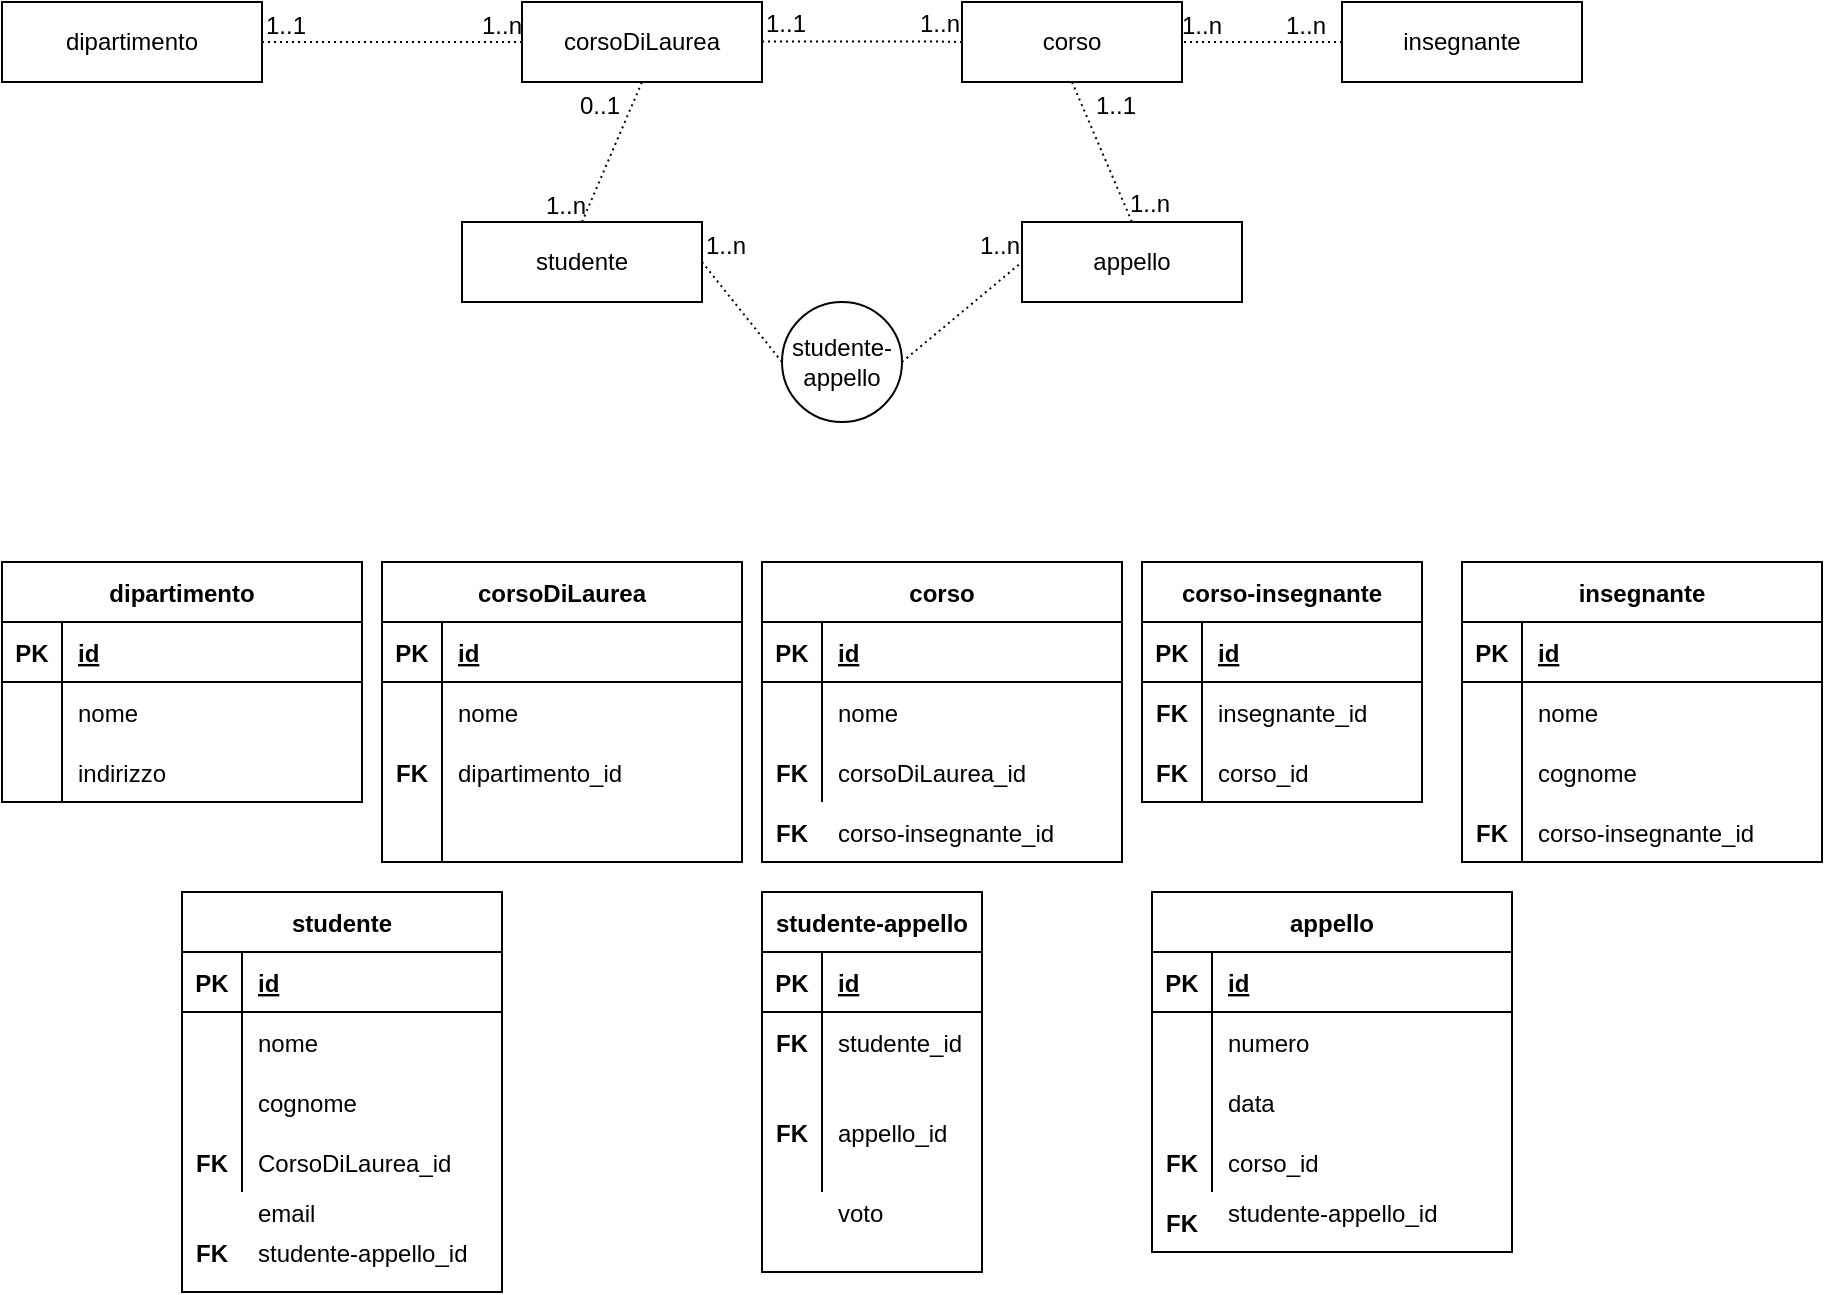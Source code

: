 <mxfile version="16.2.4" type="github">
  <diagram id="rAStjcUf-QDUmTnVniuo" name="Page-1">
    <mxGraphModel dx="1422" dy="697" grid="1" gridSize="10" guides="1" tooltips="1" connect="1" arrows="1" fold="1" page="1" pageScale="1" pageWidth="1169" pageHeight="827" math="0" shadow="0">
      <root>
        <mxCell id="0" />
        <mxCell id="1" parent="0" />
        <mxCell id="e-9_8XcDqdagZd8QHUEI-1" value="dipartimento" style="rounded=0;whiteSpace=wrap;html=1;" parent="1" vertex="1">
          <mxGeometry x="10" y="10" width="130" height="40" as="geometry" />
        </mxCell>
        <mxCell id="e-9_8XcDqdagZd8QHUEI-2" value="corsoDiLaurea" style="rounded=0;whiteSpace=wrap;html=1;" parent="1" vertex="1">
          <mxGeometry x="270" y="10" width="120" height="40" as="geometry" />
        </mxCell>
        <mxCell id="e-9_8XcDqdagZd8QHUEI-3" value="corso" style="rounded=0;whiteSpace=wrap;html=1;" parent="1" vertex="1">
          <mxGeometry x="490" y="10" width="110" height="40" as="geometry" />
        </mxCell>
        <mxCell id="e-9_8XcDqdagZd8QHUEI-4" value="insegnante" style="rounded=0;whiteSpace=wrap;html=1;" parent="1" vertex="1">
          <mxGeometry x="680" y="10" width="120" height="40" as="geometry" />
        </mxCell>
        <mxCell id="e-9_8XcDqdagZd8QHUEI-5" value="appello" style="rounded=0;whiteSpace=wrap;html=1;" parent="1" vertex="1">
          <mxGeometry x="520" y="120" width="110" height="40" as="geometry" />
        </mxCell>
        <mxCell id="e-9_8XcDqdagZd8QHUEI-6" value="studente" style="rounded=0;whiteSpace=wrap;html=1;" parent="1" vertex="1">
          <mxGeometry x="240" y="120" width="120" height="40" as="geometry" />
        </mxCell>
        <mxCell id="e-9_8XcDqdagZd8QHUEI-8" value="" style="endArrow=none;html=1;rounded=0;dashed=1;dashPattern=1 2;entryX=0;entryY=0.75;entryDx=0;entryDy=0;" parent="1" edge="1">
          <mxGeometry relative="1" as="geometry">
            <mxPoint x="140" y="30" as="sourcePoint" />
            <mxPoint x="270" y="30" as="targetPoint" />
            <Array as="points">
              <mxPoint x="230" y="30" />
            </Array>
          </mxGeometry>
        </mxCell>
        <mxCell id="e-9_8XcDqdagZd8QHUEI-9" value="1..1" style="resizable=0;html=1;align=left;verticalAlign=bottom;" parent="e-9_8XcDqdagZd8QHUEI-8" connectable="0" vertex="1">
          <mxGeometry x="-1" relative="1" as="geometry" />
        </mxCell>
        <mxCell id="e-9_8XcDqdagZd8QHUEI-10" value="1..n" style="resizable=0;html=1;align=right;verticalAlign=bottom;" parent="e-9_8XcDqdagZd8QHUEI-8" connectable="0" vertex="1">
          <mxGeometry x="1" relative="1" as="geometry" />
        </mxCell>
        <mxCell id="e-9_8XcDqdagZd8QHUEI-14" value="" style="endArrow=none;html=1;rounded=0;dashed=1;dashPattern=1 2;" parent="1" edge="1">
          <mxGeometry relative="1" as="geometry">
            <mxPoint x="390" y="29.8" as="sourcePoint" />
            <mxPoint x="490" y="30" as="targetPoint" />
            <Array as="points">
              <mxPoint x="480" y="29.8" />
            </Array>
          </mxGeometry>
        </mxCell>
        <mxCell id="e-9_8XcDqdagZd8QHUEI-15" value="1..1" style="resizable=0;html=1;align=left;verticalAlign=bottom;" parent="e-9_8XcDqdagZd8QHUEI-14" connectable="0" vertex="1">
          <mxGeometry x="-1" relative="1" as="geometry" />
        </mxCell>
        <mxCell id="e-9_8XcDqdagZd8QHUEI-16" value="1..n" style="resizable=0;html=1;align=right;verticalAlign=bottom;" parent="e-9_8XcDqdagZd8QHUEI-14" connectable="0" vertex="1">
          <mxGeometry x="1" relative="1" as="geometry" />
        </mxCell>
        <mxCell id="e-9_8XcDqdagZd8QHUEI-17" value="" style="endArrow=none;html=1;rounded=0;dashed=1;dashPattern=1 2;entryX=0.5;entryY=0;entryDx=0;entryDy=0;exitX=0.5;exitY=1;exitDx=0;exitDy=0;" parent="1" source="e-9_8XcDqdagZd8QHUEI-3" target="e-9_8XcDqdagZd8QHUEI-5" edge="1">
          <mxGeometry relative="1" as="geometry">
            <mxPoint x="580" y="50" as="sourcePoint" />
            <mxPoint x="630" y="120" as="targetPoint" />
          </mxGeometry>
        </mxCell>
        <mxCell id="e-9_8XcDqdagZd8QHUEI-18" value="1..1" style="resizable=0;html=1;align=left;verticalAlign=bottom;" parent="e-9_8XcDqdagZd8QHUEI-17" connectable="0" vertex="1">
          <mxGeometry x="-1" relative="1" as="geometry">
            <mxPoint x="10" y="20" as="offset" />
          </mxGeometry>
        </mxCell>
        <mxCell id="e-9_8XcDqdagZd8QHUEI-19" value="1..n" style="resizable=0;html=1;align=right;verticalAlign=bottom;" parent="e-9_8XcDqdagZd8QHUEI-17" connectable="0" vertex="1">
          <mxGeometry x="1" relative="1" as="geometry">
            <mxPoint x="20" as="offset" />
          </mxGeometry>
        </mxCell>
        <mxCell id="e-9_8XcDqdagZd8QHUEI-20" value="" style="endArrow=none;html=1;rounded=0;dashed=1;dashPattern=1 2;entryX=1;entryY=0.5;entryDx=0;entryDy=0;exitX=0;exitY=0.5;exitDx=0;exitDy=0;" parent="1" source="e-9_8XcDqdagZd8QHUEI-4" target="e-9_8XcDqdagZd8QHUEI-3" edge="1">
          <mxGeometry relative="1" as="geometry">
            <mxPoint x="470" y="120" as="sourcePoint" />
            <mxPoint x="510" y="50" as="targetPoint" />
          </mxGeometry>
        </mxCell>
        <mxCell id="e-9_8XcDqdagZd8QHUEI-21" value="1..n" style="resizable=0;html=1;align=left;verticalAlign=bottom;" parent="e-9_8XcDqdagZd8QHUEI-20" connectable="0" vertex="1">
          <mxGeometry x="-1" relative="1" as="geometry">
            <mxPoint x="-30" as="offset" />
          </mxGeometry>
        </mxCell>
        <mxCell id="e-9_8XcDqdagZd8QHUEI-22" value="1..n" style="resizable=0;html=1;align=right;verticalAlign=bottom;" parent="e-9_8XcDqdagZd8QHUEI-20" connectable="0" vertex="1">
          <mxGeometry x="1" relative="1" as="geometry">
            <mxPoint x="20" as="offset" />
          </mxGeometry>
        </mxCell>
        <mxCell id="e-9_8XcDqdagZd8QHUEI-23" value="" style="endArrow=none;html=1;rounded=0;dashed=1;dashPattern=1 2;exitX=0.5;exitY=0;exitDx=0;exitDy=0;entryX=0.5;entryY=1;entryDx=0;entryDy=0;" parent="1" source="e-9_8XcDqdagZd8QHUEI-6" target="e-9_8XcDqdagZd8QHUEI-2" edge="1">
          <mxGeometry relative="1" as="geometry">
            <mxPoint x="210" y="90" as="sourcePoint" />
            <mxPoint x="300" y="50" as="targetPoint" />
          </mxGeometry>
        </mxCell>
        <mxCell id="e-9_8XcDqdagZd8QHUEI-24" value="1..n" style="resizable=0;html=1;align=left;verticalAlign=bottom;" parent="e-9_8XcDqdagZd8QHUEI-23" connectable="0" vertex="1">
          <mxGeometry x="-1" relative="1" as="geometry">
            <mxPoint x="-20" as="offset" />
          </mxGeometry>
        </mxCell>
        <mxCell id="e-9_8XcDqdagZd8QHUEI-25" value="0..1" style="resizable=0;html=1;align=right;verticalAlign=bottom;" parent="e-9_8XcDqdagZd8QHUEI-23" connectable="0" vertex="1">
          <mxGeometry x="1" relative="1" as="geometry">
            <mxPoint x="-10" y="20" as="offset" />
          </mxGeometry>
        </mxCell>
        <mxCell id="e-9_8XcDqdagZd8QHUEI-26" value="" style="endArrow=none;html=1;rounded=0;dashed=1;dashPattern=1 2;entryX=0;entryY=0.5;entryDx=0;entryDy=0;exitX=1;exitY=0.5;exitDx=0;exitDy=0;startArrow=none;" parent="1" source="Q4ytM9tnfCMZLPl8g_HO-3" target="e-9_8XcDqdagZd8QHUEI-5" edge="1">
          <mxGeometry relative="1" as="geometry">
            <mxPoint x="370" y="199.76" as="sourcePoint" />
            <mxPoint x="530" y="199.76" as="targetPoint" />
          </mxGeometry>
        </mxCell>
        <mxCell id="e-9_8XcDqdagZd8QHUEI-28" value="1..n" style="resizable=0;html=1;align=right;verticalAlign=bottom;" parent="e-9_8XcDqdagZd8QHUEI-26" connectable="0" vertex="1">
          <mxGeometry x="1" relative="1" as="geometry" />
        </mxCell>
        <mxCell id="e-9_8XcDqdagZd8QHUEI-34" value="dipartimento" style="shape=table;startSize=30;container=1;collapsible=1;childLayout=tableLayout;fixedRows=1;rowLines=0;fontStyle=1;align=center;resizeLast=1;" parent="1" vertex="1">
          <mxGeometry x="10" y="290" width="180" height="120" as="geometry" />
        </mxCell>
        <mxCell id="e-9_8XcDqdagZd8QHUEI-35" value="" style="shape=tableRow;horizontal=0;startSize=0;swimlaneHead=0;swimlaneBody=0;fillColor=none;collapsible=0;dropTarget=0;points=[[0,0.5],[1,0.5]];portConstraint=eastwest;top=0;left=0;right=0;bottom=1;" parent="e-9_8XcDqdagZd8QHUEI-34" vertex="1">
          <mxGeometry y="30" width="180" height="30" as="geometry" />
        </mxCell>
        <mxCell id="e-9_8XcDqdagZd8QHUEI-36" value="PK" style="shape=partialRectangle;connectable=0;fillColor=none;top=0;left=0;bottom=0;right=0;fontStyle=1;overflow=hidden;" parent="e-9_8XcDqdagZd8QHUEI-35" vertex="1">
          <mxGeometry width="30" height="30" as="geometry">
            <mxRectangle width="30" height="30" as="alternateBounds" />
          </mxGeometry>
        </mxCell>
        <mxCell id="e-9_8XcDqdagZd8QHUEI-37" value="id" style="shape=partialRectangle;connectable=0;fillColor=none;top=0;left=0;bottom=0;right=0;align=left;spacingLeft=6;fontStyle=5;overflow=hidden;" parent="e-9_8XcDqdagZd8QHUEI-35" vertex="1">
          <mxGeometry x="30" width="150" height="30" as="geometry">
            <mxRectangle width="150" height="30" as="alternateBounds" />
          </mxGeometry>
        </mxCell>
        <mxCell id="e-9_8XcDqdagZd8QHUEI-38" value="" style="shape=tableRow;horizontal=0;startSize=0;swimlaneHead=0;swimlaneBody=0;fillColor=none;collapsible=0;dropTarget=0;points=[[0,0.5],[1,0.5]];portConstraint=eastwest;top=0;left=0;right=0;bottom=0;" parent="e-9_8XcDqdagZd8QHUEI-34" vertex="1">
          <mxGeometry y="60" width="180" height="30" as="geometry" />
        </mxCell>
        <mxCell id="e-9_8XcDqdagZd8QHUEI-39" value="" style="shape=partialRectangle;connectable=0;fillColor=none;top=0;left=0;bottom=0;right=0;editable=1;overflow=hidden;" parent="e-9_8XcDqdagZd8QHUEI-38" vertex="1">
          <mxGeometry width="30" height="30" as="geometry">
            <mxRectangle width="30" height="30" as="alternateBounds" />
          </mxGeometry>
        </mxCell>
        <mxCell id="e-9_8XcDqdagZd8QHUEI-40" value="nome" style="shape=partialRectangle;connectable=0;fillColor=none;top=0;left=0;bottom=0;right=0;align=left;spacingLeft=6;overflow=hidden;" parent="e-9_8XcDqdagZd8QHUEI-38" vertex="1">
          <mxGeometry x="30" width="150" height="30" as="geometry">
            <mxRectangle width="150" height="30" as="alternateBounds" />
          </mxGeometry>
        </mxCell>
        <mxCell id="e-9_8XcDqdagZd8QHUEI-41" value="" style="shape=tableRow;horizontal=0;startSize=0;swimlaneHead=0;swimlaneBody=0;fillColor=none;collapsible=0;dropTarget=0;points=[[0,0.5],[1,0.5]];portConstraint=eastwest;top=0;left=0;right=0;bottom=0;" parent="e-9_8XcDqdagZd8QHUEI-34" vertex="1">
          <mxGeometry y="90" width="180" height="30" as="geometry" />
        </mxCell>
        <mxCell id="e-9_8XcDqdagZd8QHUEI-42" value="" style="shape=partialRectangle;connectable=0;fillColor=none;top=0;left=0;bottom=0;right=0;editable=1;overflow=hidden;" parent="e-9_8XcDqdagZd8QHUEI-41" vertex="1">
          <mxGeometry width="30" height="30" as="geometry">
            <mxRectangle width="30" height="30" as="alternateBounds" />
          </mxGeometry>
        </mxCell>
        <mxCell id="e-9_8XcDqdagZd8QHUEI-43" value="indirizzo" style="shape=partialRectangle;connectable=0;fillColor=none;top=0;left=0;bottom=0;right=0;align=left;spacingLeft=6;overflow=hidden;" parent="e-9_8XcDqdagZd8QHUEI-41" vertex="1">
          <mxGeometry x="30" width="150" height="30" as="geometry">
            <mxRectangle width="150" height="30" as="alternateBounds" />
          </mxGeometry>
        </mxCell>
        <mxCell id="e-9_8XcDqdagZd8QHUEI-47" value="corsoDiLaurea" style="shape=table;startSize=30;container=1;collapsible=1;childLayout=tableLayout;fixedRows=1;rowLines=0;fontStyle=1;align=center;resizeLast=1;" parent="1" vertex="1">
          <mxGeometry x="200" y="290" width="180" height="150" as="geometry" />
        </mxCell>
        <mxCell id="e-9_8XcDqdagZd8QHUEI-48" value="" style="shape=tableRow;horizontal=0;startSize=0;swimlaneHead=0;swimlaneBody=0;fillColor=none;collapsible=0;dropTarget=0;points=[[0,0.5],[1,0.5]];portConstraint=eastwest;top=0;left=0;right=0;bottom=1;" parent="e-9_8XcDqdagZd8QHUEI-47" vertex="1">
          <mxGeometry y="30" width="180" height="30" as="geometry" />
        </mxCell>
        <mxCell id="e-9_8XcDqdagZd8QHUEI-49" value="PK" style="shape=partialRectangle;connectable=0;fillColor=none;top=0;left=0;bottom=0;right=0;fontStyle=1;overflow=hidden;" parent="e-9_8XcDqdagZd8QHUEI-48" vertex="1">
          <mxGeometry width="30" height="30" as="geometry">
            <mxRectangle width="30" height="30" as="alternateBounds" />
          </mxGeometry>
        </mxCell>
        <mxCell id="e-9_8XcDqdagZd8QHUEI-50" value="id" style="shape=partialRectangle;connectable=0;fillColor=none;top=0;left=0;bottom=0;right=0;align=left;spacingLeft=6;fontStyle=5;overflow=hidden;" parent="e-9_8XcDqdagZd8QHUEI-48" vertex="1">
          <mxGeometry x="30" width="150" height="30" as="geometry">
            <mxRectangle width="150" height="30" as="alternateBounds" />
          </mxGeometry>
        </mxCell>
        <mxCell id="e-9_8XcDqdagZd8QHUEI-51" value="" style="shape=tableRow;horizontal=0;startSize=0;swimlaneHead=0;swimlaneBody=0;fillColor=none;collapsible=0;dropTarget=0;points=[[0,0.5],[1,0.5]];portConstraint=eastwest;top=0;left=0;right=0;bottom=0;" parent="e-9_8XcDqdagZd8QHUEI-47" vertex="1">
          <mxGeometry y="60" width="180" height="30" as="geometry" />
        </mxCell>
        <mxCell id="e-9_8XcDqdagZd8QHUEI-52" value="" style="shape=partialRectangle;connectable=0;fillColor=none;top=0;left=0;bottom=0;right=0;editable=1;overflow=hidden;" parent="e-9_8XcDqdagZd8QHUEI-51" vertex="1">
          <mxGeometry width="30" height="30" as="geometry">
            <mxRectangle width="30" height="30" as="alternateBounds" />
          </mxGeometry>
        </mxCell>
        <mxCell id="e-9_8XcDqdagZd8QHUEI-53" value="nome" style="shape=partialRectangle;connectable=0;fillColor=none;top=0;left=0;bottom=0;right=0;align=left;spacingLeft=6;overflow=hidden;" parent="e-9_8XcDqdagZd8QHUEI-51" vertex="1">
          <mxGeometry x="30" width="150" height="30" as="geometry">
            <mxRectangle width="150" height="30" as="alternateBounds" />
          </mxGeometry>
        </mxCell>
        <mxCell id="e-9_8XcDqdagZd8QHUEI-54" value="" style="shape=tableRow;horizontal=0;startSize=0;swimlaneHead=0;swimlaneBody=0;fillColor=none;collapsible=0;dropTarget=0;points=[[0,0.5],[1,0.5]];portConstraint=eastwest;top=0;left=0;right=0;bottom=0;" parent="e-9_8XcDqdagZd8QHUEI-47" vertex="1">
          <mxGeometry y="90" width="180" height="30" as="geometry" />
        </mxCell>
        <mxCell id="e-9_8XcDqdagZd8QHUEI-55" value="FK" style="shape=partialRectangle;connectable=0;fillColor=none;top=0;left=0;bottom=0;right=0;editable=1;overflow=hidden;fontStyle=1" parent="e-9_8XcDqdagZd8QHUEI-54" vertex="1">
          <mxGeometry width="30" height="30" as="geometry">
            <mxRectangle width="30" height="30" as="alternateBounds" />
          </mxGeometry>
        </mxCell>
        <mxCell id="e-9_8XcDqdagZd8QHUEI-56" value="dipartimento_id" style="shape=partialRectangle;connectable=0;fillColor=none;top=0;left=0;bottom=0;right=0;align=left;spacingLeft=6;overflow=hidden;" parent="e-9_8XcDqdagZd8QHUEI-54" vertex="1">
          <mxGeometry x="30" width="150" height="30" as="geometry">
            <mxRectangle width="150" height="30" as="alternateBounds" />
          </mxGeometry>
        </mxCell>
        <mxCell id="e-9_8XcDqdagZd8QHUEI-57" value="" style="shape=tableRow;horizontal=0;startSize=0;swimlaneHead=0;swimlaneBody=0;fillColor=none;collapsible=0;dropTarget=0;points=[[0,0.5],[1,0.5]];portConstraint=eastwest;top=0;left=0;right=0;bottom=0;" parent="e-9_8XcDqdagZd8QHUEI-47" vertex="1">
          <mxGeometry y="120" width="180" height="30" as="geometry" />
        </mxCell>
        <mxCell id="e-9_8XcDqdagZd8QHUEI-58" value="" style="shape=partialRectangle;connectable=0;fillColor=none;top=0;left=0;bottom=0;right=0;editable=1;overflow=hidden;" parent="e-9_8XcDqdagZd8QHUEI-57" vertex="1">
          <mxGeometry width="30" height="30" as="geometry">
            <mxRectangle width="30" height="30" as="alternateBounds" />
          </mxGeometry>
        </mxCell>
        <mxCell id="e-9_8XcDqdagZd8QHUEI-59" value="" style="shape=partialRectangle;connectable=0;fillColor=none;top=0;left=0;bottom=0;right=0;align=left;spacingLeft=6;overflow=hidden;" parent="e-9_8XcDqdagZd8QHUEI-57" vertex="1">
          <mxGeometry x="30" width="150" height="30" as="geometry">
            <mxRectangle width="150" height="30" as="alternateBounds" />
          </mxGeometry>
        </mxCell>
        <mxCell id="e-9_8XcDqdagZd8QHUEI-60" value="corso" style="shape=table;startSize=30;container=1;collapsible=1;childLayout=tableLayout;fixedRows=1;rowLines=0;fontStyle=1;align=center;resizeLast=1;" parent="1" vertex="1">
          <mxGeometry x="390" y="290" width="180" height="150" as="geometry" />
        </mxCell>
        <mxCell id="e-9_8XcDqdagZd8QHUEI-61" value="" style="shape=tableRow;horizontal=0;startSize=0;swimlaneHead=0;swimlaneBody=0;fillColor=none;collapsible=0;dropTarget=0;points=[[0,0.5],[1,0.5]];portConstraint=eastwest;top=0;left=0;right=0;bottom=1;" parent="e-9_8XcDqdagZd8QHUEI-60" vertex="1">
          <mxGeometry y="30" width="180" height="30" as="geometry" />
        </mxCell>
        <mxCell id="e-9_8XcDqdagZd8QHUEI-62" value="PK" style="shape=partialRectangle;connectable=0;fillColor=none;top=0;left=0;bottom=0;right=0;fontStyle=1;overflow=hidden;" parent="e-9_8XcDqdagZd8QHUEI-61" vertex="1">
          <mxGeometry width="30" height="30" as="geometry">
            <mxRectangle width="30" height="30" as="alternateBounds" />
          </mxGeometry>
        </mxCell>
        <mxCell id="e-9_8XcDqdagZd8QHUEI-63" value="id" style="shape=partialRectangle;connectable=0;fillColor=none;top=0;left=0;bottom=0;right=0;align=left;spacingLeft=6;fontStyle=5;overflow=hidden;" parent="e-9_8XcDqdagZd8QHUEI-61" vertex="1">
          <mxGeometry x="30" width="150" height="30" as="geometry">
            <mxRectangle width="150" height="30" as="alternateBounds" />
          </mxGeometry>
        </mxCell>
        <mxCell id="e-9_8XcDqdagZd8QHUEI-64" value="" style="shape=tableRow;horizontal=0;startSize=0;swimlaneHead=0;swimlaneBody=0;fillColor=none;collapsible=0;dropTarget=0;points=[[0,0.5],[1,0.5]];portConstraint=eastwest;top=0;left=0;right=0;bottom=0;" parent="e-9_8XcDqdagZd8QHUEI-60" vertex="1">
          <mxGeometry y="60" width="180" height="30" as="geometry" />
        </mxCell>
        <mxCell id="e-9_8XcDqdagZd8QHUEI-65" value="" style="shape=partialRectangle;connectable=0;fillColor=none;top=0;left=0;bottom=0;right=0;editable=1;overflow=hidden;" parent="e-9_8XcDqdagZd8QHUEI-64" vertex="1">
          <mxGeometry width="30" height="30" as="geometry">
            <mxRectangle width="30" height="30" as="alternateBounds" />
          </mxGeometry>
        </mxCell>
        <mxCell id="e-9_8XcDqdagZd8QHUEI-66" value="nome" style="shape=partialRectangle;connectable=0;fillColor=none;top=0;left=0;bottom=0;right=0;align=left;spacingLeft=6;overflow=hidden;" parent="e-9_8XcDqdagZd8QHUEI-64" vertex="1">
          <mxGeometry x="30" width="150" height="30" as="geometry">
            <mxRectangle width="150" height="30" as="alternateBounds" />
          </mxGeometry>
        </mxCell>
        <mxCell id="e-9_8XcDqdagZd8QHUEI-70" value="" style="shape=tableRow;horizontal=0;startSize=0;swimlaneHead=0;swimlaneBody=0;fillColor=none;collapsible=0;dropTarget=0;points=[[0,0.5],[1,0.5]];portConstraint=eastwest;top=0;left=0;right=0;bottom=0;" parent="e-9_8XcDqdagZd8QHUEI-60" vertex="1">
          <mxGeometry y="90" width="180" height="30" as="geometry" />
        </mxCell>
        <mxCell id="e-9_8XcDqdagZd8QHUEI-71" value="FK" style="shape=partialRectangle;connectable=0;fillColor=none;top=0;left=0;bottom=0;right=0;editable=1;overflow=hidden;fontStyle=1" parent="e-9_8XcDqdagZd8QHUEI-70" vertex="1">
          <mxGeometry width="30" height="30" as="geometry">
            <mxRectangle width="30" height="30" as="alternateBounds" />
          </mxGeometry>
        </mxCell>
        <mxCell id="e-9_8XcDqdagZd8QHUEI-72" value="corsoDiLaurea_id" style="shape=partialRectangle;connectable=0;fillColor=none;top=0;left=0;bottom=0;right=0;align=left;spacingLeft=6;overflow=hidden;" parent="e-9_8XcDqdagZd8QHUEI-70" vertex="1">
          <mxGeometry x="30" width="150" height="30" as="geometry">
            <mxRectangle width="150" height="30" as="alternateBounds" />
          </mxGeometry>
        </mxCell>
        <mxCell id="e-9_8XcDqdagZd8QHUEI-75" value="" style="shape=tableRow;horizontal=0;startSize=0;swimlaneHead=0;swimlaneBody=0;fillColor=none;collapsible=0;dropTarget=0;points=[[0,0.5],[1,0.5]];portConstraint=eastwest;top=0;left=0;right=0;bottom=0;" parent="1" vertex="1">
          <mxGeometry x="10" y="399" width="180" height="30" as="geometry" />
        </mxCell>
        <mxCell id="e-9_8XcDqdagZd8QHUEI-79" value="studente" style="shape=table;startSize=30;container=1;collapsible=1;childLayout=tableLayout;fixedRows=1;rowLines=0;fontStyle=1;align=center;resizeLast=1;" parent="1" vertex="1">
          <mxGeometry x="100" y="455" width="160" height="200" as="geometry" />
        </mxCell>
        <mxCell id="e-9_8XcDqdagZd8QHUEI-80" value="" style="shape=tableRow;horizontal=0;startSize=0;swimlaneHead=0;swimlaneBody=0;fillColor=none;collapsible=0;dropTarget=0;points=[[0,0.5],[1,0.5]];portConstraint=eastwest;top=0;left=0;right=0;bottom=1;" parent="e-9_8XcDqdagZd8QHUEI-79" vertex="1">
          <mxGeometry y="30" width="160" height="30" as="geometry" />
        </mxCell>
        <mxCell id="e-9_8XcDqdagZd8QHUEI-81" value="PK" style="shape=partialRectangle;connectable=0;fillColor=none;top=0;left=0;bottom=0;right=0;fontStyle=1;overflow=hidden;" parent="e-9_8XcDqdagZd8QHUEI-80" vertex="1">
          <mxGeometry width="30" height="30" as="geometry">
            <mxRectangle width="30" height="30" as="alternateBounds" />
          </mxGeometry>
        </mxCell>
        <mxCell id="e-9_8XcDqdagZd8QHUEI-82" value="id" style="shape=partialRectangle;connectable=0;fillColor=none;top=0;left=0;bottom=0;right=0;align=left;spacingLeft=6;fontStyle=5;overflow=hidden;" parent="e-9_8XcDqdagZd8QHUEI-80" vertex="1">
          <mxGeometry x="30" width="130" height="30" as="geometry">
            <mxRectangle width="130" height="30" as="alternateBounds" />
          </mxGeometry>
        </mxCell>
        <mxCell id="e-9_8XcDqdagZd8QHUEI-83" value="" style="shape=tableRow;horizontal=0;startSize=0;swimlaneHead=0;swimlaneBody=0;fillColor=none;collapsible=0;dropTarget=0;points=[[0,0.5],[1,0.5]];portConstraint=eastwest;top=0;left=0;right=0;bottom=0;" parent="e-9_8XcDqdagZd8QHUEI-79" vertex="1">
          <mxGeometry y="60" width="160" height="30" as="geometry" />
        </mxCell>
        <mxCell id="e-9_8XcDqdagZd8QHUEI-84" value="" style="shape=partialRectangle;connectable=0;fillColor=none;top=0;left=0;bottom=0;right=0;editable=1;overflow=hidden;" parent="e-9_8XcDqdagZd8QHUEI-83" vertex="1">
          <mxGeometry width="30" height="30" as="geometry">
            <mxRectangle width="30" height="30" as="alternateBounds" />
          </mxGeometry>
        </mxCell>
        <mxCell id="e-9_8XcDqdagZd8QHUEI-85" value="nome" style="shape=partialRectangle;connectable=0;fillColor=none;top=0;left=0;bottom=0;right=0;align=left;spacingLeft=6;overflow=hidden;" parent="e-9_8XcDqdagZd8QHUEI-83" vertex="1">
          <mxGeometry x="30" width="130" height="30" as="geometry">
            <mxRectangle width="130" height="30" as="alternateBounds" />
          </mxGeometry>
        </mxCell>
        <mxCell id="e-9_8XcDqdagZd8QHUEI-86" value="" style="shape=tableRow;horizontal=0;startSize=0;swimlaneHead=0;swimlaneBody=0;fillColor=none;collapsible=0;dropTarget=0;points=[[0,0.5],[1,0.5]];portConstraint=eastwest;top=0;left=0;right=0;bottom=0;" parent="e-9_8XcDqdagZd8QHUEI-79" vertex="1">
          <mxGeometry y="90" width="160" height="30" as="geometry" />
        </mxCell>
        <mxCell id="e-9_8XcDqdagZd8QHUEI-87" value="" style="shape=partialRectangle;connectable=0;fillColor=none;top=0;left=0;bottom=0;right=0;editable=1;overflow=hidden;" parent="e-9_8XcDqdagZd8QHUEI-86" vertex="1">
          <mxGeometry width="30" height="30" as="geometry">
            <mxRectangle width="30" height="30" as="alternateBounds" />
          </mxGeometry>
        </mxCell>
        <mxCell id="e-9_8XcDqdagZd8QHUEI-88" value="cognome" style="shape=partialRectangle;connectable=0;fillColor=none;top=0;left=0;bottom=0;right=0;align=left;spacingLeft=6;overflow=hidden;" parent="e-9_8XcDqdagZd8QHUEI-86" vertex="1">
          <mxGeometry x="30" width="130" height="30" as="geometry">
            <mxRectangle width="130" height="30" as="alternateBounds" />
          </mxGeometry>
        </mxCell>
        <mxCell id="e-9_8XcDqdagZd8QHUEI-89" value="" style="shape=tableRow;horizontal=0;startSize=0;swimlaneHead=0;swimlaneBody=0;fillColor=none;collapsible=0;dropTarget=0;points=[[0,0.5],[1,0.5]];portConstraint=eastwest;top=0;left=0;right=0;bottom=0;" parent="e-9_8XcDqdagZd8QHUEI-79" vertex="1">
          <mxGeometry y="120" width="160" height="30" as="geometry" />
        </mxCell>
        <mxCell id="e-9_8XcDqdagZd8QHUEI-90" value="FK" style="shape=partialRectangle;connectable=0;fillColor=none;top=0;left=0;bottom=0;right=0;editable=1;overflow=hidden;fontStyle=1" parent="e-9_8XcDqdagZd8QHUEI-89" vertex="1">
          <mxGeometry width="30" height="30" as="geometry">
            <mxRectangle width="30" height="30" as="alternateBounds" />
          </mxGeometry>
        </mxCell>
        <mxCell id="e-9_8XcDqdagZd8QHUEI-91" value="CorsoDiLaurea_id" style="shape=partialRectangle;connectable=0;fillColor=none;top=0;left=0;bottom=0;right=0;align=left;spacingLeft=6;overflow=hidden;" parent="e-9_8XcDqdagZd8QHUEI-89" vertex="1">
          <mxGeometry x="30" width="130" height="30" as="geometry">
            <mxRectangle width="130" height="30" as="alternateBounds" />
          </mxGeometry>
        </mxCell>
        <mxCell id="e-9_8XcDqdagZd8QHUEI-92" value="appello" style="shape=table;startSize=30;container=1;collapsible=1;childLayout=tableLayout;fixedRows=1;rowLines=0;fontStyle=1;align=center;resizeLast=1;" parent="1" vertex="1">
          <mxGeometry x="585" y="455" width="180" height="180" as="geometry">
            <mxRectangle x="390" y="450" width="70" height="30" as="alternateBounds" />
          </mxGeometry>
        </mxCell>
        <mxCell id="e-9_8XcDqdagZd8QHUEI-93" value="" style="shape=tableRow;horizontal=0;startSize=0;swimlaneHead=0;swimlaneBody=0;fillColor=none;collapsible=0;dropTarget=0;points=[[0,0.5],[1,0.5]];portConstraint=eastwest;top=0;left=0;right=0;bottom=1;" parent="e-9_8XcDqdagZd8QHUEI-92" vertex="1">
          <mxGeometry y="30" width="180" height="30" as="geometry" />
        </mxCell>
        <mxCell id="e-9_8XcDqdagZd8QHUEI-94" value="PK" style="shape=partialRectangle;connectable=0;fillColor=none;top=0;left=0;bottom=0;right=0;fontStyle=1;overflow=hidden;" parent="e-9_8XcDqdagZd8QHUEI-93" vertex="1">
          <mxGeometry width="30" height="30" as="geometry">
            <mxRectangle width="30" height="30" as="alternateBounds" />
          </mxGeometry>
        </mxCell>
        <mxCell id="e-9_8XcDqdagZd8QHUEI-95" value="id" style="shape=partialRectangle;connectable=0;fillColor=none;top=0;left=0;bottom=0;right=0;align=left;spacingLeft=6;fontStyle=5;overflow=hidden;" parent="e-9_8XcDqdagZd8QHUEI-93" vertex="1">
          <mxGeometry x="30" width="150" height="30" as="geometry">
            <mxRectangle width="150" height="30" as="alternateBounds" />
          </mxGeometry>
        </mxCell>
        <mxCell id="e-9_8XcDqdagZd8QHUEI-96" value="" style="shape=tableRow;horizontal=0;startSize=0;swimlaneHead=0;swimlaneBody=0;fillColor=none;collapsible=0;dropTarget=0;points=[[0,0.5],[1,0.5]];portConstraint=eastwest;top=0;left=0;right=0;bottom=0;" parent="e-9_8XcDqdagZd8QHUEI-92" vertex="1">
          <mxGeometry y="60" width="180" height="30" as="geometry" />
        </mxCell>
        <mxCell id="e-9_8XcDqdagZd8QHUEI-97" value="" style="shape=partialRectangle;connectable=0;fillColor=none;top=0;left=0;bottom=0;right=0;editable=1;overflow=hidden;" parent="e-9_8XcDqdagZd8QHUEI-96" vertex="1">
          <mxGeometry width="30" height="30" as="geometry">
            <mxRectangle width="30" height="30" as="alternateBounds" />
          </mxGeometry>
        </mxCell>
        <mxCell id="e-9_8XcDqdagZd8QHUEI-98" value="numero" style="shape=partialRectangle;connectable=0;fillColor=none;top=0;left=0;bottom=0;right=0;align=left;spacingLeft=6;overflow=hidden;" parent="e-9_8XcDqdagZd8QHUEI-96" vertex="1">
          <mxGeometry x="30" width="150" height="30" as="geometry">
            <mxRectangle width="150" height="30" as="alternateBounds" />
          </mxGeometry>
        </mxCell>
        <mxCell id="e-9_8XcDqdagZd8QHUEI-99" value="" style="shape=tableRow;horizontal=0;startSize=0;swimlaneHead=0;swimlaneBody=0;fillColor=none;collapsible=0;dropTarget=0;points=[[0,0.5],[1,0.5]];portConstraint=eastwest;top=0;left=0;right=0;bottom=0;" parent="e-9_8XcDqdagZd8QHUEI-92" vertex="1">
          <mxGeometry y="90" width="180" height="30" as="geometry" />
        </mxCell>
        <mxCell id="e-9_8XcDqdagZd8QHUEI-100" value="" style="shape=partialRectangle;connectable=0;fillColor=none;top=0;left=0;bottom=0;right=0;editable=1;overflow=hidden;" parent="e-9_8XcDqdagZd8QHUEI-99" vertex="1">
          <mxGeometry width="30" height="30" as="geometry">
            <mxRectangle width="30" height="30" as="alternateBounds" />
          </mxGeometry>
        </mxCell>
        <mxCell id="e-9_8XcDqdagZd8QHUEI-101" value="data" style="shape=partialRectangle;connectable=0;fillColor=none;top=0;left=0;bottom=0;right=0;align=left;spacingLeft=6;overflow=hidden;" parent="e-9_8XcDqdagZd8QHUEI-99" vertex="1">
          <mxGeometry x="30" width="150" height="30" as="geometry">
            <mxRectangle width="150" height="30" as="alternateBounds" />
          </mxGeometry>
        </mxCell>
        <mxCell id="e-9_8XcDqdagZd8QHUEI-102" value="" style="shape=tableRow;horizontal=0;startSize=0;swimlaneHead=0;swimlaneBody=0;fillColor=none;collapsible=0;dropTarget=0;points=[[0,0.5],[1,0.5]];portConstraint=eastwest;top=0;left=0;right=0;bottom=0;" parent="e-9_8XcDqdagZd8QHUEI-92" vertex="1">
          <mxGeometry y="120" width="180" height="30" as="geometry" />
        </mxCell>
        <mxCell id="e-9_8XcDqdagZd8QHUEI-103" value="FK" style="shape=partialRectangle;connectable=0;fillColor=none;top=0;left=0;bottom=0;right=0;editable=1;overflow=hidden;fontStyle=1" parent="e-9_8XcDqdagZd8QHUEI-102" vertex="1">
          <mxGeometry width="30" height="30" as="geometry">
            <mxRectangle width="30" height="30" as="alternateBounds" />
          </mxGeometry>
        </mxCell>
        <mxCell id="e-9_8XcDqdagZd8QHUEI-104" value="corso_id" style="shape=partialRectangle;connectable=0;fillColor=none;top=0;left=0;bottom=0;right=0;align=left;spacingLeft=6;overflow=hidden;" parent="e-9_8XcDqdagZd8QHUEI-102" vertex="1">
          <mxGeometry x="30" width="150" height="30" as="geometry">
            <mxRectangle width="150" height="30" as="alternateBounds" />
          </mxGeometry>
        </mxCell>
        <mxCell id="e-9_8XcDqdagZd8QHUEI-105" value="" style="shape=tableRow;horizontal=0;startSize=0;swimlaneHead=0;swimlaneBody=0;fillColor=none;collapsible=0;dropTarget=0;points=[[0,0.5],[1,0.5]];portConstraint=eastwest;top=0;left=0;right=0;bottom=0;" parent="1" vertex="1">
          <mxGeometry x="10" y="600" width="180" height="30" as="geometry" />
        </mxCell>
        <mxCell id="e-9_8XcDqdagZd8QHUEI-106" value="" style="shape=partialRectangle;connectable=0;fillColor=none;top=0;left=0;bottom=0;right=0;editable=1;overflow=hidden;fontStyle=1" parent="e-9_8XcDqdagZd8QHUEI-105" vertex="1">
          <mxGeometry width="30" height="30" as="geometry">
            <mxRectangle width="30" height="30" as="alternateBounds" />
          </mxGeometry>
        </mxCell>
        <mxCell id="e-9_8XcDqdagZd8QHUEI-107" value="" style="shape=partialRectangle;connectable=0;fillColor=none;top=0;left=0;bottom=0;right=0;align=left;spacingLeft=6;overflow=hidden;" parent="e-9_8XcDqdagZd8QHUEI-105" vertex="1">
          <mxGeometry x="30" width="150" height="30" as="geometry">
            <mxRectangle width="150" height="30" as="alternateBounds" />
          </mxGeometry>
        </mxCell>
        <mxCell id="e-9_8XcDqdagZd8QHUEI-108" value="studente-appello" style="shape=table;startSize=30;container=1;collapsible=1;childLayout=tableLayout;fixedRows=1;rowLines=0;fontStyle=1;align=center;resizeLast=1;" parent="1" vertex="1">
          <mxGeometry x="390" y="455" width="110" height="190" as="geometry" />
        </mxCell>
        <mxCell id="e-9_8XcDqdagZd8QHUEI-109" value="" style="shape=tableRow;horizontal=0;startSize=0;swimlaneHead=0;swimlaneBody=0;fillColor=none;collapsible=0;dropTarget=0;points=[[0,0.5],[1,0.5]];portConstraint=eastwest;top=0;left=0;right=0;bottom=1;" parent="e-9_8XcDqdagZd8QHUEI-108" vertex="1">
          <mxGeometry y="30" width="110" height="30" as="geometry" />
        </mxCell>
        <mxCell id="e-9_8XcDqdagZd8QHUEI-110" value="PK" style="shape=partialRectangle;connectable=0;fillColor=none;top=0;left=0;bottom=0;right=0;fontStyle=1;overflow=hidden;" parent="e-9_8XcDqdagZd8QHUEI-109" vertex="1">
          <mxGeometry width="30" height="30" as="geometry">
            <mxRectangle width="30" height="30" as="alternateBounds" />
          </mxGeometry>
        </mxCell>
        <mxCell id="e-9_8XcDqdagZd8QHUEI-111" value="id" style="shape=partialRectangle;connectable=0;fillColor=none;top=0;left=0;bottom=0;right=0;align=left;spacingLeft=6;fontStyle=5;overflow=hidden;" parent="e-9_8XcDqdagZd8QHUEI-109" vertex="1">
          <mxGeometry x="30" width="80" height="30" as="geometry">
            <mxRectangle width="80" height="30" as="alternateBounds" />
          </mxGeometry>
        </mxCell>
        <mxCell id="e-9_8XcDqdagZd8QHUEI-112" value="" style="shape=tableRow;horizontal=0;startSize=0;swimlaneHead=0;swimlaneBody=0;fillColor=none;collapsible=0;dropTarget=0;points=[[0,0.5],[1,0.5]];portConstraint=eastwest;top=0;left=0;right=0;bottom=0;" parent="e-9_8XcDqdagZd8QHUEI-108" vertex="1">
          <mxGeometry y="60" width="110" height="30" as="geometry" />
        </mxCell>
        <mxCell id="e-9_8XcDqdagZd8QHUEI-113" value="FK" style="shape=partialRectangle;connectable=0;fillColor=none;top=0;left=0;bottom=0;right=0;editable=1;overflow=hidden;fontStyle=1" parent="e-9_8XcDqdagZd8QHUEI-112" vertex="1">
          <mxGeometry width="30" height="30" as="geometry">
            <mxRectangle width="30" height="30" as="alternateBounds" />
          </mxGeometry>
        </mxCell>
        <mxCell id="e-9_8XcDqdagZd8QHUEI-114" value="studente_id" style="shape=partialRectangle;connectable=0;fillColor=none;top=0;left=0;bottom=0;right=0;align=left;spacingLeft=6;overflow=hidden;" parent="e-9_8XcDqdagZd8QHUEI-112" vertex="1">
          <mxGeometry x="30" width="80" height="30" as="geometry">
            <mxRectangle width="80" height="30" as="alternateBounds" />
          </mxGeometry>
        </mxCell>
        <mxCell id="e-9_8XcDqdagZd8QHUEI-115" value="" style="shape=tableRow;horizontal=0;startSize=0;swimlaneHead=0;swimlaneBody=0;fillColor=none;collapsible=0;dropTarget=0;points=[[0,0.5],[1,0.5]];portConstraint=eastwest;top=0;left=0;right=0;bottom=0;" parent="e-9_8XcDqdagZd8QHUEI-108" vertex="1">
          <mxGeometry y="90" width="110" height="60" as="geometry" />
        </mxCell>
        <mxCell id="e-9_8XcDqdagZd8QHUEI-116" value="FK" style="shape=partialRectangle;connectable=0;fillColor=none;top=0;left=0;bottom=0;right=0;editable=1;overflow=hidden;fontStyle=1" parent="e-9_8XcDqdagZd8QHUEI-115" vertex="1">
          <mxGeometry width="30" height="60" as="geometry">
            <mxRectangle width="30" height="60" as="alternateBounds" />
          </mxGeometry>
        </mxCell>
        <mxCell id="e-9_8XcDqdagZd8QHUEI-117" value="appello_id" style="shape=partialRectangle;connectable=0;fillColor=none;top=0;left=0;bottom=0;right=0;align=left;spacingLeft=6;overflow=hidden;" parent="e-9_8XcDqdagZd8QHUEI-115" vertex="1">
          <mxGeometry x="30" width="80" height="60" as="geometry">
            <mxRectangle width="80" height="60" as="alternateBounds" />
          </mxGeometry>
        </mxCell>
        <mxCell id="e-9_8XcDqdagZd8QHUEI-124" value="corso-insegnante" style="shape=table;startSize=30;container=1;collapsible=1;childLayout=tableLayout;fixedRows=1;rowLines=0;fontStyle=1;align=center;resizeLast=1;" parent="1" vertex="1">
          <mxGeometry x="580" y="290" width="140" height="120" as="geometry" />
        </mxCell>
        <mxCell id="e-9_8XcDqdagZd8QHUEI-125" value="" style="shape=tableRow;horizontal=0;startSize=0;swimlaneHead=0;swimlaneBody=0;fillColor=none;collapsible=0;dropTarget=0;points=[[0,0.5],[1,0.5]];portConstraint=eastwest;top=0;left=0;right=0;bottom=1;" parent="e-9_8XcDqdagZd8QHUEI-124" vertex="1">
          <mxGeometry y="30" width="140" height="30" as="geometry" />
        </mxCell>
        <mxCell id="e-9_8XcDqdagZd8QHUEI-126" value="PK" style="shape=partialRectangle;connectable=0;fillColor=none;top=0;left=0;bottom=0;right=0;fontStyle=1;overflow=hidden;" parent="e-9_8XcDqdagZd8QHUEI-125" vertex="1">
          <mxGeometry width="30" height="30" as="geometry">
            <mxRectangle width="30" height="30" as="alternateBounds" />
          </mxGeometry>
        </mxCell>
        <mxCell id="e-9_8XcDqdagZd8QHUEI-127" value="id" style="shape=partialRectangle;connectable=0;fillColor=none;top=0;left=0;bottom=0;right=0;align=left;spacingLeft=6;fontStyle=5;overflow=hidden;" parent="e-9_8XcDqdagZd8QHUEI-125" vertex="1">
          <mxGeometry x="30" width="110" height="30" as="geometry">
            <mxRectangle width="110" height="30" as="alternateBounds" />
          </mxGeometry>
        </mxCell>
        <mxCell id="e-9_8XcDqdagZd8QHUEI-128" value="" style="shape=tableRow;horizontal=0;startSize=0;swimlaneHead=0;swimlaneBody=0;fillColor=none;collapsible=0;dropTarget=0;points=[[0,0.5],[1,0.5]];portConstraint=eastwest;top=0;left=0;right=0;bottom=0;" parent="e-9_8XcDqdagZd8QHUEI-124" vertex="1">
          <mxGeometry y="60" width="140" height="30" as="geometry" />
        </mxCell>
        <mxCell id="e-9_8XcDqdagZd8QHUEI-129" value="FK" style="shape=partialRectangle;connectable=0;fillColor=none;top=0;left=0;bottom=0;right=0;editable=1;overflow=hidden;fontStyle=1" parent="e-9_8XcDqdagZd8QHUEI-128" vertex="1">
          <mxGeometry width="30" height="30" as="geometry">
            <mxRectangle width="30" height="30" as="alternateBounds" />
          </mxGeometry>
        </mxCell>
        <mxCell id="e-9_8XcDqdagZd8QHUEI-130" value="insegnante_id" style="shape=partialRectangle;connectable=0;fillColor=none;top=0;left=0;bottom=0;right=0;align=left;spacingLeft=6;overflow=hidden;" parent="e-9_8XcDqdagZd8QHUEI-128" vertex="1">
          <mxGeometry x="30" width="110" height="30" as="geometry">
            <mxRectangle width="110" height="30" as="alternateBounds" />
          </mxGeometry>
        </mxCell>
        <mxCell id="e-9_8XcDqdagZd8QHUEI-131" value="" style="shape=tableRow;horizontal=0;startSize=0;swimlaneHead=0;swimlaneBody=0;fillColor=none;collapsible=0;dropTarget=0;points=[[0,0.5],[1,0.5]];portConstraint=eastwest;top=0;left=0;right=0;bottom=0;" parent="e-9_8XcDqdagZd8QHUEI-124" vertex="1">
          <mxGeometry y="90" width="140" height="30" as="geometry" />
        </mxCell>
        <mxCell id="e-9_8XcDqdagZd8QHUEI-132" value="FK" style="shape=partialRectangle;connectable=0;fillColor=none;top=0;left=0;bottom=0;right=0;editable=1;overflow=hidden;fontStyle=1" parent="e-9_8XcDqdagZd8QHUEI-131" vertex="1">
          <mxGeometry width="30" height="30" as="geometry">
            <mxRectangle width="30" height="30" as="alternateBounds" />
          </mxGeometry>
        </mxCell>
        <mxCell id="e-9_8XcDqdagZd8QHUEI-133" value="corso_id" style="shape=partialRectangle;connectable=0;fillColor=none;top=0;left=0;bottom=0;right=0;align=left;spacingLeft=6;overflow=hidden;" parent="e-9_8XcDqdagZd8QHUEI-131" vertex="1">
          <mxGeometry x="30" width="110" height="30" as="geometry">
            <mxRectangle width="110" height="30" as="alternateBounds" />
          </mxGeometry>
        </mxCell>
        <mxCell id="e-9_8XcDqdagZd8QHUEI-134" value="insegnante" style="shape=table;startSize=30;container=1;collapsible=1;childLayout=tableLayout;fixedRows=1;rowLines=0;fontStyle=1;align=center;resizeLast=1;" parent="1" vertex="1">
          <mxGeometry x="740" y="290" width="180" height="150" as="geometry" />
        </mxCell>
        <mxCell id="e-9_8XcDqdagZd8QHUEI-135" value="" style="shape=tableRow;horizontal=0;startSize=0;swimlaneHead=0;swimlaneBody=0;fillColor=none;collapsible=0;dropTarget=0;points=[[0,0.5],[1,0.5]];portConstraint=eastwest;top=0;left=0;right=0;bottom=1;" parent="e-9_8XcDqdagZd8QHUEI-134" vertex="1">
          <mxGeometry y="30" width="180" height="30" as="geometry" />
        </mxCell>
        <mxCell id="e-9_8XcDqdagZd8QHUEI-136" value="PK" style="shape=partialRectangle;connectable=0;fillColor=none;top=0;left=0;bottom=0;right=0;fontStyle=1;overflow=hidden;" parent="e-9_8XcDqdagZd8QHUEI-135" vertex="1">
          <mxGeometry width="30" height="30" as="geometry">
            <mxRectangle width="30" height="30" as="alternateBounds" />
          </mxGeometry>
        </mxCell>
        <mxCell id="e-9_8XcDqdagZd8QHUEI-137" value="id" style="shape=partialRectangle;connectable=0;fillColor=none;top=0;left=0;bottom=0;right=0;align=left;spacingLeft=6;fontStyle=5;overflow=hidden;" parent="e-9_8XcDqdagZd8QHUEI-135" vertex="1">
          <mxGeometry x="30" width="150" height="30" as="geometry">
            <mxRectangle width="150" height="30" as="alternateBounds" />
          </mxGeometry>
        </mxCell>
        <mxCell id="e-9_8XcDqdagZd8QHUEI-138" value="" style="shape=tableRow;horizontal=0;startSize=0;swimlaneHead=0;swimlaneBody=0;fillColor=none;collapsible=0;dropTarget=0;points=[[0,0.5],[1,0.5]];portConstraint=eastwest;top=0;left=0;right=0;bottom=0;" parent="e-9_8XcDqdagZd8QHUEI-134" vertex="1">
          <mxGeometry y="60" width="180" height="30" as="geometry" />
        </mxCell>
        <mxCell id="e-9_8XcDqdagZd8QHUEI-139" value="" style="shape=partialRectangle;connectable=0;fillColor=none;top=0;left=0;bottom=0;right=0;editable=1;overflow=hidden;" parent="e-9_8XcDqdagZd8QHUEI-138" vertex="1">
          <mxGeometry width="30" height="30" as="geometry">
            <mxRectangle width="30" height="30" as="alternateBounds" />
          </mxGeometry>
        </mxCell>
        <mxCell id="e-9_8XcDqdagZd8QHUEI-140" value="nome" style="shape=partialRectangle;connectable=0;fillColor=none;top=0;left=0;bottom=0;right=0;align=left;spacingLeft=6;overflow=hidden;" parent="e-9_8XcDqdagZd8QHUEI-138" vertex="1">
          <mxGeometry x="30" width="150" height="30" as="geometry">
            <mxRectangle width="150" height="30" as="alternateBounds" />
          </mxGeometry>
        </mxCell>
        <mxCell id="e-9_8XcDqdagZd8QHUEI-141" value="" style="shape=tableRow;horizontal=0;startSize=0;swimlaneHead=0;swimlaneBody=0;fillColor=none;collapsible=0;dropTarget=0;points=[[0,0.5],[1,0.5]];portConstraint=eastwest;top=0;left=0;right=0;bottom=0;" parent="e-9_8XcDqdagZd8QHUEI-134" vertex="1">
          <mxGeometry y="90" width="180" height="30" as="geometry" />
        </mxCell>
        <mxCell id="e-9_8XcDqdagZd8QHUEI-142" value="" style="shape=partialRectangle;connectable=0;fillColor=none;top=0;left=0;bottom=0;right=0;editable=1;overflow=hidden;" parent="e-9_8XcDqdagZd8QHUEI-141" vertex="1">
          <mxGeometry width="30" height="30" as="geometry">
            <mxRectangle width="30" height="30" as="alternateBounds" />
          </mxGeometry>
        </mxCell>
        <mxCell id="e-9_8XcDqdagZd8QHUEI-143" value="cognome" style="shape=partialRectangle;connectable=0;fillColor=none;top=0;left=0;bottom=0;right=0;align=left;spacingLeft=6;overflow=hidden;" parent="e-9_8XcDqdagZd8QHUEI-141" vertex="1">
          <mxGeometry x="30" width="150" height="30" as="geometry">
            <mxRectangle width="150" height="30" as="alternateBounds" />
          </mxGeometry>
        </mxCell>
        <mxCell id="e-9_8XcDqdagZd8QHUEI-144" value="" style="shape=tableRow;horizontal=0;startSize=0;swimlaneHead=0;swimlaneBody=0;fillColor=none;collapsible=0;dropTarget=0;points=[[0,0.5],[1,0.5]];portConstraint=eastwest;top=0;left=0;right=0;bottom=0;" parent="e-9_8XcDqdagZd8QHUEI-134" vertex="1">
          <mxGeometry y="120" width="180" height="30" as="geometry" />
        </mxCell>
        <mxCell id="e-9_8XcDqdagZd8QHUEI-145" value="FK" style="shape=partialRectangle;connectable=0;fillColor=none;top=0;left=0;bottom=0;right=0;editable=1;overflow=hidden;fontStyle=1" parent="e-9_8XcDqdagZd8QHUEI-144" vertex="1">
          <mxGeometry width="30" height="30" as="geometry">
            <mxRectangle width="30" height="30" as="alternateBounds" />
          </mxGeometry>
        </mxCell>
        <mxCell id="e-9_8XcDqdagZd8QHUEI-146" value="corso-insegnante_id" style="shape=partialRectangle;connectable=0;fillColor=none;top=0;left=0;bottom=0;right=0;align=left;spacingLeft=6;overflow=hidden;" parent="e-9_8XcDqdagZd8QHUEI-144" vertex="1">
          <mxGeometry x="30" width="150" height="30" as="geometry">
            <mxRectangle width="150" height="30" as="alternateBounds" />
          </mxGeometry>
        </mxCell>
        <mxCell id="e-9_8XcDqdagZd8QHUEI-147" value="" style="shape=tableRow;horizontal=0;startSize=0;swimlaneHead=0;swimlaneBody=0;fillColor=none;collapsible=0;dropTarget=0;points=[[0,0.5],[1,0.5]];portConstraint=eastwest;top=0;left=0;right=0;bottom=0;" parent="1" vertex="1">
          <mxGeometry x="390" y="410" width="180" height="30" as="geometry" />
        </mxCell>
        <mxCell id="e-9_8XcDqdagZd8QHUEI-148" value="FK" style="shape=partialRectangle;connectable=0;fillColor=none;top=0;left=0;bottom=0;right=0;editable=1;overflow=hidden;fontStyle=1" parent="e-9_8XcDqdagZd8QHUEI-147" vertex="1">
          <mxGeometry width="30" height="30" as="geometry">
            <mxRectangle width="30" height="30" as="alternateBounds" />
          </mxGeometry>
        </mxCell>
        <mxCell id="e-9_8XcDqdagZd8QHUEI-149" value="corso-insegnante_id" style="shape=partialRectangle;connectable=0;fillColor=none;top=0;left=0;bottom=0;right=0;align=left;spacingLeft=6;overflow=hidden;" parent="e-9_8XcDqdagZd8QHUEI-147" vertex="1">
          <mxGeometry x="30" width="150" height="30" as="geometry">
            <mxRectangle width="150" height="30" as="alternateBounds" />
          </mxGeometry>
        </mxCell>
        <mxCell id="e-9_8XcDqdagZd8QHUEI-150" value="" style="shape=tableRow;horizontal=0;startSize=0;swimlaneHead=0;swimlaneBody=0;fillColor=none;collapsible=0;dropTarget=0;points=[[0,0.5],[1,0.5]];portConstraint=eastwest;top=0;left=0;right=0;bottom=0;" parent="1" vertex="1">
          <mxGeometry x="390" y="600" width="180" height="30" as="geometry" />
        </mxCell>
        <mxCell id="e-9_8XcDqdagZd8QHUEI-153" value="" style="shape=tableRow;horizontal=0;startSize=0;swimlaneHead=0;swimlaneBody=0;fillColor=none;collapsible=0;dropTarget=0;points=[[0,0.5],[1,0.5]];portConstraint=eastwest;top=0;left=0;right=0;bottom=0;" parent="1" vertex="1">
          <mxGeometry x="100" y="600" width="140" height="30" as="geometry" />
        </mxCell>
        <mxCell id="e-9_8XcDqdagZd8QHUEI-188" value="" style="shape=tableRow;horizontal=0;startSize=0;swimlaneHead=0;swimlaneBody=0;fillColor=none;collapsible=0;dropTarget=0;points=[[0,0.5],[1,0.5]];portConstraint=eastwest;top=0;left=0;right=0;bottom=0;" parent="1" vertex="1">
          <mxGeometry x="100" y="620" width="160" height="30" as="geometry" />
        </mxCell>
        <mxCell id="Q4ytM9tnfCMZLPl8g_HO-3" value="studente-appello" style="ellipse;whiteSpace=wrap;html=1;" vertex="1" parent="1">
          <mxGeometry x="400" y="160" width="60" height="60" as="geometry" />
        </mxCell>
        <mxCell id="Q4ytM9tnfCMZLPl8g_HO-4" value="" style="endArrow=none;html=1;rounded=0;dashed=1;dashPattern=1 2;entryX=0;entryY=0.5;entryDx=0;entryDy=0;exitX=1;exitY=0.5;exitDx=0;exitDy=0;" edge="1" parent="1" source="e-9_8XcDqdagZd8QHUEI-6" target="Q4ytM9tnfCMZLPl8g_HO-3">
          <mxGeometry relative="1" as="geometry">
            <mxPoint x="390" y="140" as="sourcePoint" />
            <mxPoint x="490" y="140" as="targetPoint" />
          </mxGeometry>
        </mxCell>
        <mxCell id="Q4ytM9tnfCMZLPl8g_HO-5" value="1..n" style="resizable=0;html=1;align=left;verticalAlign=bottom;" connectable="0" vertex="1" parent="Q4ytM9tnfCMZLPl8g_HO-4">
          <mxGeometry x="-1" relative="1" as="geometry" />
        </mxCell>
        <mxCell id="Q4ytM9tnfCMZLPl8g_HO-7" value="" style="shape=tableRow;horizontal=0;startSize=0;swimlaneHead=0;swimlaneBody=0;fillColor=none;collapsible=0;dropTarget=0;points=[[0,0.5],[1,0.5]];portConstraint=eastwest;top=0;left=0;right=0;bottom=0;" vertex="1" parent="1">
          <mxGeometry x="270" y="580" width="110" height="60" as="geometry" />
        </mxCell>
        <mxCell id="Q4ytM9tnfCMZLPl8g_HO-8" value="" style="shape=partialRectangle;connectable=0;fillColor=none;top=0;left=0;bottom=0;right=0;editable=1;overflow=hidden;fontStyle=1" vertex="1" parent="Q4ytM9tnfCMZLPl8g_HO-7">
          <mxGeometry width="30" height="60" as="geometry">
            <mxRectangle width="30" height="60" as="alternateBounds" />
          </mxGeometry>
        </mxCell>
        <mxCell id="e-9_8XcDqdagZd8QHUEI-152" value="studente-appello_id" style="shape=partialRectangle;connectable=0;fillColor=none;top=0;left=0;bottom=0;right=0;align=left;spacingLeft=6;overflow=hidden;" parent="1" vertex="1">
          <mxGeometry x="615" y="600" width="150" height="30" as="geometry">
            <mxRectangle width="150" height="30" as="alternateBounds" />
          </mxGeometry>
        </mxCell>
        <mxCell id="e-9_8XcDqdagZd8QHUEI-151" value="FK" style="shape=partialRectangle;connectable=0;fillColor=none;top=0;left=0;bottom=0;right=0;editable=1;overflow=hidden;fontStyle=1" parent="1" vertex="1">
          <mxGeometry x="585" y="605" width="30" height="30" as="geometry">
            <mxRectangle width="30" height="30" as="alternateBounds" />
          </mxGeometry>
        </mxCell>
        <mxCell id="Q4ytM9tnfCMZLPl8g_HO-9" value="voto" style="shape=partialRectangle;connectable=0;fillColor=none;top=0;left=0;bottom=0;right=0;align=left;spacingLeft=6;overflow=hidden;" vertex="1" parent="1">
          <mxGeometry x="420" y="590" width="80" height="50" as="geometry">
            <mxRectangle width="80" height="60" as="alternateBounds" />
          </mxGeometry>
        </mxCell>
        <mxCell id="e-9_8XcDqdagZd8QHUEI-190" value="email" style="shape=partialRectangle;connectable=0;fillColor=none;top=0;left=0;bottom=0;right=0;align=left;spacingLeft=6;overflow=hidden;" parent="1" vertex="1">
          <mxGeometry x="130" y="600" width="130" height="30" as="geometry">
            <mxRectangle width="130" height="30" as="alternateBounds" />
          </mxGeometry>
        </mxCell>
        <mxCell id="e-9_8XcDqdagZd8QHUEI-155" value="studente-appello_id" style="shape=partialRectangle;connectable=0;fillColor=none;top=0;left=0;bottom=0;right=0;align=left;spacingLeft=6;overflow=hidden;" parent="1" vertex="1">
          <mxGeometry x="130" y="620" width="150" height="30" as="geometry">
            <mxRectangle width="150" height="30" as="alternateBounds" />
          </mxGeometry>
        </mxCell>
        <mxCell id="e-9_8XcDqdagZd8QHUEI-189" value="" style="shape=partialRectangle;connectable=0;fillColor=none;top=0;left=0;bottom=0;right=0;editable=1;overflow=hidden;" parent="1" vertex="1">
          <mxGeometry x="30" y="610" width="30" height="30" as="geometry">
            <mxRectangle width="30" height="30" as="alternateBounds" />
          </mxGeometry>
        </mxCell>
        <mxCell id="e-9_8XcDqdagZd8QHUEI-154" value="FK" style="shape=partialRectangle;connectable=0;fillColor=none;top=0;left=0;bottom=0;right=0;editable=1;overflow=hidden;fontStyle=1" parent="1" vertex="1">
          <mxGeometry x="100" y="620" width="30" height="30" as="geometry">
            <mxRectangle width="30" height="30" as="alternateBounds" />
          </mxGeometry>
        </mxCell>
      </root>
    </mxGraphModel>
  </diagram>
</mxfile>
